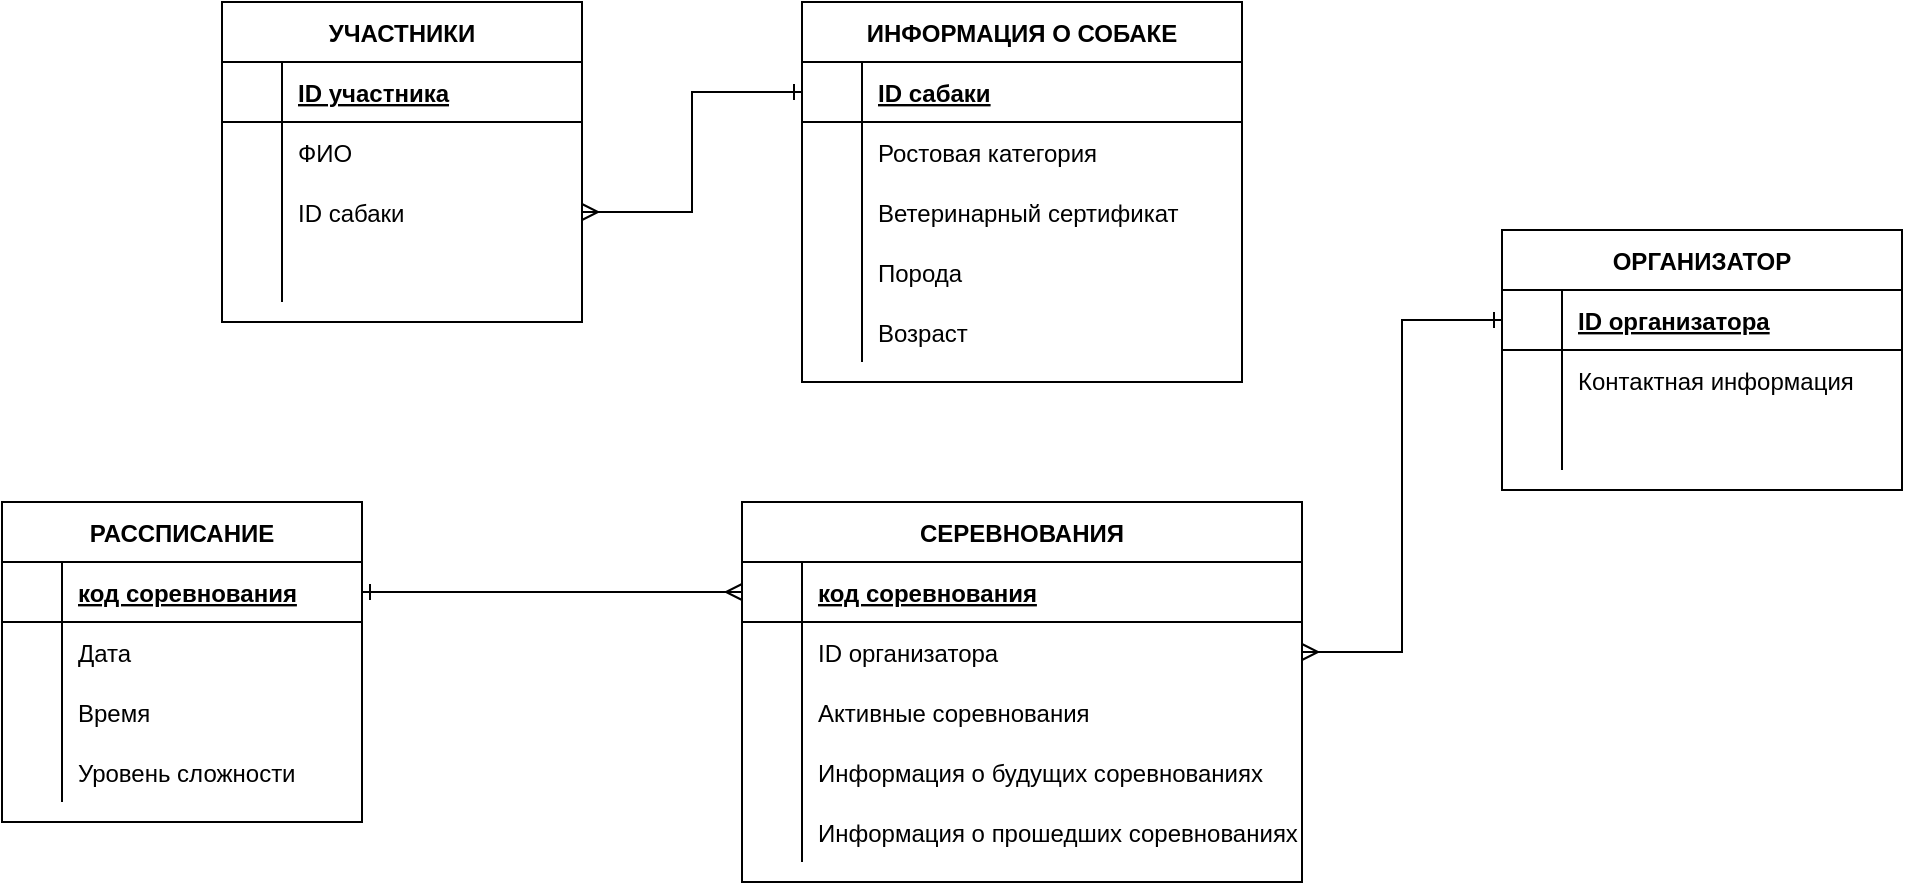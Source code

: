 <mxfile version="20.5.3" type="device"><diagram id="Q-kK3s-DiCCB6NKNDgcS" name="Страница 1"><mxGraphModel dx="1375" dy="794" grid="1" gridSize="10" guides="1" tooltips="1" connect="1" arrows="1" fold="1" page="1" pageScale="1" pageWidth="1169" pageHeight="827" math="0" shadow="0"><root><mxCell id="0"/><mxCell id="1" parent="0"/><mxCell id="-Y1L1V8oQwpPA1gMp5pF-1" value="УЧАСТНИКИ" style="shape=table;startSize=30;container=1;collapsible=1;childLayout=tableLayout;fixedRows=1;rowLines=0;fontStyle=1;align=center;resizeLast=1;" parent="1" vertex="1"><mxGeometry x="220" y="194" width="180" height="160" as="geometry"/></mxCell><mxCell id="-Y1L1V8oQwpPA1gMp5pF-2" value="" style="shape=tableRow;horizontal=0;startSize=0;swimlaneHead=0;swimlaneBody=0;fillColor=none;collapsible=0;dropTarget=0;points=[[0,0.5],[1,0.5]];portConstraint=eastwest;top=0;left=0;right=0;bottom=1;" parent="-Y1L1V8oQwpPA1gMp5pF-1" vertex="1"><mxGeometry y="30" width="180" height="30" as="geometry"/></mxCell><mxCell id="-Y1L1V8oQwpPA1gMp5pF-3" value="" style="shape=partialRectangle;connectable=0;fillColor=none;top=0;left=0;bottom=0;right=0;fontStyle=1;overflow=hidden;" parent="-Y1L1V8oQwpPA1gMp5pF-2" vertex="1"><mxGeometry width="30" height="30" as="geometry"><mxRectangle width="30" height="30" as="alternateBounds"/></mxGeometry></mxCell><mxCell id="-Y1L1V8oQwpPA1gMp5pF-4" value="ID участника" style="shape=partialRectangle;connectable=0;fillColor=none;top=0;left=0;bottom=0;right=0;align=left;spacingLeft=6;fontStyle=5;overflow=hidden;" parent="-Y1L1V8oQwpPA1gMp5pF-2" vertex="1"><mxGeometry x="30" width="150" height="30" as="geometry"><mxRectangle width="150" height="30" as="alternateBounds"/></mxGeometry></mxCell><mxCell id="-Y1L1V8oQwpPA1gMp5pF-5" value="" style="shape=tableRow;horizontal=0;startSize=0;swimlaneHead=0;swimlaneBody=0;fillColor=none;collapsible=0;dropTarget=0;points=[[0,0.5],[1,0.5]];portConstraint=eastwest;top=0;left=0;right=0;bottom=0;" parent="-Y1L1V8oQwpPA1gMp5pF-1" vertex="1"><mxGeometry y="60" width="180" height="30" as="geometry"/></mxCell><mxCell id="-Y1L1V8oQwpPA1gMp5pF-6" value="" style="shape=partialRectangle;connectable=0;fillColor=none;top=0;left=0;bottom=0;right=0;editable=1;overflow=hidden;" parent="-Y1L1V8oQwpPA1gMp5pF-5" vertex="1"><mxGeometry width="30" height="30" as="geometry"><mxRectangle width="30" height="30" as="alternateBounds"/></mxGeometry></mxCell><mxCell id="-Y1L1V8oQwpPA1gMp5pF-7" value="ФИО" style="shape=partialRectangle;connectable=0;fillColor=none;top=0;left=0;bottom=0;right=0;align=left;spacingLeft=6;overflow=hidden;" parent="-Y1L1V8oQwpPA1gMp5pF-5" vertex="1"><mxGeometry x="30" width="150" height="30" as="geometry"><mxRectangle width="150" height="30" as="alternateBounds"/></mxGeometry></mxCell><mxCell id="-Y1L1V8oQwpPA1gMp5pF-11" value="" style="shape=tableRow;horizontal=0;startSize=0;swimlaneHead=0;swimlaneBody=0;fillColor=none;collapsible=0;dropTarget=0;points=[[0,0.5],[1,0.5]];portConstraint=eastwest;top=0;left=0;right=0;bottom=0;" parent="-Y1L1V8oQwpPA1gMp5pF-1" vertex="1"><mxGeometry y="90" width="180" height="30" as="geometry"/></mxCell><mxCell id="-Y1L1V8oQwpPA1gMp5pF-12" value="" style="shape=partialRectangle;connectable=0;fillColor=none;top=0;left=0;bottom=0;right=0;editable=1;overflow=hidden;" parent="-Y1L1V8oQwpPA1gMp5pF-11" vertex="1"><mxGeometry width="30" height="30" as="geometry"><mxRectangle width="30" height="30" as="alternateBounds"/></mxGeometry></mxCell><mxCell id="-Y1L1V8oQwpPA1gMp5pF-13" value="ID сабаки" style="shape=partialRectangle;connectable=0;fillColor=none;top=0;left=0;bottom=0;right=0;align=left;spacingLeft=6;overflow=hidden;" parent="-Y1L1V8oQwpPA1gMp5pF-11" vertex="1"><mxGeometry x="30" width="150" height="30" as="geometry"><mxRectangle width="150" height="30" as="alternateBounds"/></mxGeometry></mxCell><mxCell id="-Y1L1V8oQwpPA1gMp5pF-27" style="shape=tableRow;horizontal=0;startSize=0;swimlaneHead=0;swimlaneBody=0;fillColor=none;collapsible=0;dropTarget=0;points=[[0,0.5],[1,0.5]];portConstraint=eastwest;top=0;left=0;right=0;bottom=0;" parent="-Y1L1V8oQwpPA1gMp5pF-1" vertex="1"><mxGeometry y="120" width="180" height="30" as="geometry"/></mxCell><mxCell id="-Y1L1V8oQwpPA1gMp5pF-28" style="shape=partialRectangle;connectable=0;fillColor=none;top=0;left=0;bottom=0;right=0;editable=1;overflow=hidden;" parent="-Y1L1V8oQwpPA1gMp5pF-27" vertex="1"><mxGeometry width="30" height="30" as="geometry"><mxRectangle width="30" height="30" as="alternateBounds"/></mxGeometry></mxCell><mxCell id="-Y1L1V8oQwpPA1gMp5pF-29" style="shape=partialRectangle;connectable=0;fillColor=none;top=0;left=0;bottom=0;right=0;align=left;spacingLeft=6;overflow=hidden;" parent="-Y1L1V8oQwpPA1gMp5pF-27" vertex="1"><mxGeometry x="30" width="150" height="30" as="geometry"><mxRectangle width="150" height="30" as="alternateBounds"/></mxGeometry></mxCell><mxCell id="-Y1L1V8oQwpPA1gMp5pF-14" value="ИНФОРМАЦИЯ О СОБАКЕ" style="shape=table;startSize=30;container=1;collapsible=1;childLayout=tableLayout;fixedRows=1;rowLines=0;fontStyle=1;align=center;resizeLast=1;" parent="1" vertex="1"><mxGeometry x="510" y="194" width="220" height="190" as="geometry"/></mxCell><mxCell id="-Y1L1V8oQwpPA1gMp5pF-15" value="" style="shape=tableRow;horizontal=0;startSize=0;swimlaneHead=0;swimlaneBody=0;fillColor=none;collapsible=0;dropTarget=0;points=[[0,0.5],[1,0.5]];portConstraint=eastwest;top=0;left=0;right=0;bottom=1;" parent="-Y1L1V8oQwpPA1gMp5pF-14" vertex="1"><mxGeometry y="30" width="220" height="30" as="geometry"/></mxCell><mxCell id="-Y1L1V8oQwpPA1gMp5pF-16" value="" style="shape=partialRectangle;connectable=0;fillColor=none;top=0;left=0;bottom=0;right=0;fontStyle=1;overflow=hidden;" parent="-Y1L1V8oQwpPA1gMp5pF-15" vertex="1"><mxGeometry width="30" height="30" as="geometry"><mxRectangle width="30" height="30" as="alternateBounds"/></mxGeometry></mxCell><mxCell id="-Y1L1V8oQwpPA1gMp5pF-17" value="ID сабаки" style="shape=partialRectangle;connectable=0;fillColor=none;top=0;left=0;bottom=0;right=0;align=left;spacingLeft=6;fontStyle=5;overflow=hidden;" parent="-Y1L1V8oQwpPA1gMp5pF-15" vertex="1"><mxGeometry x="30" width="190" height="30" as="geometry"><mxRectangle width="190" height="30" as="alternateBounds"/></mxGeometry></mxCell><mxCell id="-Y1L1V8oQwpPA1gMp5pF-18" value="" style="shape=tableRow;horizontal=0;startSize=0;swimlaneHead=0;swimlaneBody=0;fillColor=none;collapsible=0;dropTarget=0;points=[[0,0.5],[1,0.5]];portConstraint=eastwest;top=0;left=0;right=0;bottom=0;" parent="-Y1L1V8oQwpPA1gMp5pF-14" vertex="1"><mxGeometry y="60" width="220" height="30" as="geometry"/></mxCell><mxCell id="-Y1L1V8oQwpPA1gMp5pF-19" value="" style="shape=partialRectangle;connectable=0;fillColor=none;top=0;left=0;bottom=0;right=0;editable=1;overflow=hidden;" parent="-Y1L1V8oQwpPA1gMp5pF-18" vertex="1"><mxGeometry width="30" height="30" as="geometry"><mxRectangle width="30" height="30" as="alternateBounds"/></mxGeometry></mxCell><mxCell id="-Y1L1V8oQwpPA1gMp5pF-20" value="Ростовая категория" style="shape=partialRectangle;connectable=0;fillColor=none;top=0;left=0;bottom=0;right=0;align=left;spacingLeft=6;overflow=hidden;" parent="-Y1L1V8oQwpPA1gMp5pF-18" vertex="1"><mxGeometry x="30" width="190" height="30" as="geometry"><mxRectangle width="190" height="30" as="alternateBounds"/></mxGeometry></mxCell><mxCell id="-Y1L1V8oQwpPA1gMp5pF-21" value="" style="shape=tableRow;horizontal=0;startSize=0;swimlaneHead=0;swimlaneBody=0;fillColor=none;collapsible=0;dropTarget=0;points=[[0,0.5],[1,0.5]];portConstraint=eastwest;top=0;left=0;right=0;bottom=0;" parent="-Y1L1V8oQwpPA1gMp5pF-14" vertex="1"><mxGeometry y="90" width="220" height="30" as="geometry"/></mxCell><mxCell id="-Y1L1V8oQwpPA1gMp5pF-22" value="" style="shape=partialRectangle;connectable=0;fillColor=none;top=0;left=0;bottom=0;right=0;editable=1;overflow=hidden;" parent="-Y1L1V8oQwpPA1gMp5pF-21" vertex="1"><mxGeometry width="30" height="30" as="geometry"><mxRectangle width="30" height="30" as="alternateBounds"/></mxGeometry></mxCell><mxCell id="-Y1L1V8oQwpPA1gMp5pF-23" value="Ветеринарный сертификат" style="shape=partialRectangle;connectable=0;fillColor=none;top=0;left=0;bottom=0;right=0;align=left;spacingLeft=6;overflow=hidden;" parent="-Y1L1V8oQwpPA1gMp5pF-21" vertex="1"><mxGeometry x="30" width="190" height="30" as="geometry"><mxRectangle width="190" height="30" as="alternateBounds"/></mxGeometry></mxCell><mxCell id="-Y1L1V8oQwpPA1gMp5pF-24" value="" style="shape=tableRow;horizontal=0;startSize=0;swimlaneHead=0;swimlaneBody=0;fillColor=none;collapsible=0;dropTarget=0;points=[[0,0.5],[1,0.5]];portConstraint=eastwest;top=0;left=0;right=0;bottom=0;" parent="-Y1L1V8oQwpPA1gMp5pF-14" vertex="1"><mxGeometry y="120" width="220" height="30" as="geometry"/></mxCell><mxCell id="-Y1L1V8oQwpPA1gMp5pF-25" value="" style="shape=partialRectangle;connectable=0;fillColor=none;top=0;left=0;bottom=0;right=0;editable=1;overflow=hidden;" parent="-Y1L1V8oQwpPA1gMp5pF-24" vertex="1"><mxGeometry width="30" height="30" as="geometry"><mxRectangle width="30" height="30" as="alternateBounds"/></mxGeometry></mxCell><mxCell id="-Y1L1V8oQwpPA1gMp5pF-26" value="Порода" style="shape=partialRectangle;connectable=0;fillColor=none;top=0;left=0;bottom=0;right=0;align=left;spacingLeft=6;overflow=hidden;" parent="-Y1L1V8oQwpPA1gMp5pF-24" vertex="1"><mxGeometry x="30" width="190" height="30" as="geometry"><mxRectangle width="190" height="30" as="alternateBounds"/></mxGeometry></mxCell><mxCell id="-Y1L1V8oQwpPA1gMp5pF-72" style="shape=tableRow;horizontal=0;startSize=0;swimlaneHead=0;swimlaneBody=0;fillColor=none;collapsible=0;dropTarget=0;points=[[0,0.5],[1,0.5]];portConstraint=eastwest;top=0;left=0;right=0;bottom=0;" parent="-Y1L1V8oQwpPA1gMp5pF-14" vertex="1"><mxGeometry y="150" width="220" height="30" as="geometry"/></mxCell><mxCell id="-Y1L1V8oQwpPA1gMp5pF-73" style="shape=partialRectangle;connectable=0;fillColor=none;top=0;left=0;bottom=0;right=0;editable=1;overflow=hidden;" parent="-Y1L1V8oQwpPA1gMp5pF-72" vertex="1"><mxGeometry width="30" height="30" as="geometry"><mxRectangle width="30" height="30" as="alternateBounds"/></mxGeometry></mxCell><mxCell id="-Y1L1V8oQwpPA1gMp5pF-74" value="Возраст" style="shape=partialRectangle;connectable=0;fillColor=none;top=0;left=0;bottom=0;right=0;align=left;spacingLeft=6;overflow=hidden;" parent="-Y1L1V8oQwpPA1gMp5pF-72" vertex="1"><mxGeometry x="30" width="190" height="30" as="geometry"><mxRectangle width="190" height="30" as="alternateBounds"/></mxGeometry></mxCell><mxCell id="-Y1L1V8oQwpPA1gMp5pF-30" style="edgeStyle=orthogonalEdgeStyle;rounded=0;orthogonalLoop=1;jettySize=auto;html=1;exitX=0;exitY=0.5;exitDx=0;exitDy=0;entryX=1;entryY=0.5;entryDx=0;entryDy=0;startArrow=ERone;startFill=0;endArrow=ERmany;endFill=0;" parent="1" source="-Y1L1V8oQwpPA1gMp5pF-15" target="-Y1L1V8oQwpPA1gMp5pF-11" edge="1"><mxGeometry relative="1" as="geometry"/></mxCell><mxCell id="-Y1L1V8oQwpPA1gMp5pF-31" value="ОРГАНИЗАТОР" style="shape=table;startSize=30;container=1;collapsible=1;childLayout=tableLayout;fixedRows=1;rowLines=0;fontStyle=1;align=center;resizeLast=1;" parent="1" vertex="1"><mxGeometry x="860" y="308" width="200" height="130" as="geometry"/></mxCell><mxCell id="-Y1L1V8oQwpPA1gMp5pF-32" value="" style="shape=tableRow;horizontal=0;startSize=0;swimlaneHead=0;swimlaneBody=0;fillColor=none;collapsible=0;dropTarget=0;points=[[0,0.5],[1,0.5]];portConstraint=eastwest;top=0;left=0;right=0;bottom=1;" parent="-Y1L1V8oQwpPA1gMp5pF-31" vertex="1"><mxGeometry y="30" width="200" height="30" as="geometry"/></mxCell><mxCell id="-Y1L1V8oQwpPA1gMp5pF-33" value="" style="shape=partialRectangle;connectable=0;fillColor=none;top=0;left=0;bottom=0;right=0;fontStyle=1;overflow=hidden;" parent="-Y1L1V8oQwpPA1gMp5pF-32" vertex="1"><mxGeometry width="30" height="30" as="geometry"><mxRectangle width="30" height="30" as="alternateBounds"/></mxGeometry></mxCell><mxCell id="-Y1L1V8oQwpPA1gMp5pF-34" value="ID организатора" style="shape=partialRectangle;connectable=0;fillColor=none;top=0;left=0;bottom=0;right=0;align=left;spacingLeft=6;fontStyle=5;overflow=hidden;" parent="-Y1L1V8oQwpPA1gMp5pF-32" vertex="1"><mxGeometry x="30" width="170" height="30" as="geometry"><mxRectangle width="170" height="30" as="alternateBounds"/></mxGeometry></mxCell><mxCell id="-Y1L1V8oQwpPA1gMp5pF-35" value="" style="shape=tableRow;horizontal=0;startSize=0;swimlaneHead=0;swimlaneBody=0;fillColor=none;collapsible=0;dropTarget=0;points=[[0,0.5],[1,0.5]];portConstraint=eastwest;top=0;left=0;right=0;bottom=0;" parent="-Y1L1V8oQwpPA1gMp5pF-31" vertex="1"><mxGeometry y="60" width="200" height="30" as="geometry"/></mxCell><mxCell id="-Y1L1V8oQwpPA1gMp5pF-36" value="" style="shape=partialRectangle;connectable=0;fillColor=none;top=0;left=0;bottom=0;right=0;editable=1;overflow=hidden;" parent="-Y1L1V8oQwpPA1gMp5pF-35" vertex="1"><mxGeometry width="30" height="30" as="geometry"><mxRectangle width="30" height="30" as="alternateBounds"/></mxGeometry></mxCell><mxCell id="-Y1L1V8oQwpPA1gMp5pF-37" value="Контактная информация" style="shape=partialRectangle;connectable=0;fillColor=none;top=0;left=0;bottom=0;right=0;align=left;spacingLeft=6;overflow=hidden;" parent="-Y1L1V8oQwpPA1gMp5pF-35" vertex="1"><mxGeometry x="30" width="170" height="30" as="geometry"><mxRectangle width="170" height="30" as="alternateBounds"/></mxGeometry></mxCell><mxCell id="-Y1L1V8oQwpPA1gMp5pF-38" value="" style="shape=tableRow;horizontal=0;startSize=0;swimlaneHead=0;swimlaneBody=0;fillColor=none;collapsible=0;dropTarget=0;points=[[0,0.5],[1,0.5]];portConstraint=eastwest;top=0;left=0;right=0;bottom=0;" parent="-Y1L1V8oQwpPA1gMp5pF-31" vertex="1"><mxGeometry y="90" width="200" height="30" as="geometry"/></mxCell><mxCell id="-Y1L1V8oQwpPA1gMp5pF-39" value="" style="shape=partialRectangle;connectable=0;fillColor=none;top=0;left=0;bottom=0;right=0;editable=1;overflow=hidden;" parent="-Y1L1V8oQwpPA1gMp5pF-38" vertex="1"><mxGeometry width="30" height="30" as="geometry"><mxRectangle width="30" height="30" as="alternateBounds"/></mxGeometry></mxCell><mxCell id="-Y1L1V8oQwpPA1gMp5pF-40" value="" style="shape=partialRectangle;connectable=0;fillColor=none;top=0;left=0;bottom=0;right=0;align=left;spacingLeft=6;overflow=hidden;" parent="-Y1L1V8oQwpPA1gMp5pF-38" vertex="1"><mxGeometry x="30" width="170" height="30" as="geometry"><mxRectangle width="170" height="30" as="alternateBounds"/></mxGeometry></mxCell><mxCell id="-Y1L1V8oQwpPA1gMp5pF-44" value="СЕРЕВНОВАНИЯ" style="shape=table;startSize=30;container=1;collapsible=1;childLayout=tableLayout;fixedRows=1;rowLines=0;fontStyle=1;align=center;resizeLast=1;" parent="1" vertex="1"><mxGeometry x="480" y="444" width="280" height="190" as="geometry"/></mxCell><mxCell id="-Y1L1V8oQwpPA1gMp5pF-45" value="" style="shape=tableRow;horizontal=0;startSize=0;swimlaneHead=0;swimlaneBody=0;fillColor=none;collapsible=0;dropTarget=0;points=[[0,0.5],[1,0.5]];portConstraint=eastwest;top=0;left=0;right=0;bottom=1;" parent="-Y1L1V8oQwpPA1gMp5pF-44" vertex="1"><mxGeometry y="30" width="280" height="30" as="geometry"/></mxCell><mxCell id="-Y1L1V8oQwpPA1gMp5pF-46" value="" style="shape=partialRectangle;connectable=0;fillColor=none;top=0;left=0;bottom=0;right=0;fontStyle=1;overflow=hidden;" parent="-Y1L1V8oQwpPA1gMp5pF-45" vertex="1"><mxGeometry width="30" height="30" as="geometry"><mxRectangle width="30" height="30" as="alternateBounds"/></mxGeometry></mxCell><mxCell id="-Y1L1V8oQwpPA1gMp5pF-47" value="код соревнования" style="shape=partialRectangle;connectable=0;fillColor=none;top=0;left=0;bottom=0;right=0;align=left;spacingLeft=6;fontStyle=5;overflow=hidden;" parent="-Y1L1V8oQwpPA1gMp5pF-45" vertex="1"><mxGeometry x="30" width="250" height="30" as="geometry"><mxRectangle width="250" height="30" as="alternateBounds"/></mxGeometry></mxCell><mxCell id="06mgUG4wlBfJK4iHKBJ2-1" style="shape=tableRow;horizontal=0;startSize=0;swimlaneHead=0;swimlaneBody=0;fillColor=none;collapsible=0;dropTarget=0;points=[[0,0.5],[1,0.5]];portConstraint=eastwest;top=0;left=0;right=0;bottom=0;" vertex="1" parent="-Y1L1V8oQwpPA1gMp5pF-44"><mxGeometry y="60" width="280" height="30" as="geometry"/></mxCell><mxCell id="06mgUG4wlBfJK4iHKBJ2-2" style="shape=partialRectangle;connectable=0;fillColor=none;top=0;left=0;bottom=0;right=0;editable=1;overflow=hidden;" vertex="1" parent="06mgUG4wlBfJK4iHKBJ2-1"><mxGeometry width="30" height="30" as="geometry"><mxRectangle width="30" height="30" as="alternateBounds"/></mxGeometry></mxCell><mxCell id="06mgUG4wlBfJK4iHKBJ2-3" value="ID организатора" style="shape=partialRectangle;connectable=0;fillColor=none;top=0;left=0;bottom=0;right=0;align=left;spacingLeft=6;overflow=hidden;" vertex="1" parent="06mgUG4wlBfJK4iHKBJ2-1"><mxGeometry x="30" width="250" height="30" as="geometry"><mxRectangle width="250" height="30" as="alternateBounds"/></mxGeometry></mxCell><mxCell id="-Y1L1V8oQwpPA1gMp5pF-48" value="" style="shape=tableRow;horizontal=0;startSize=0;swimlaneHead=0;swimlaneBody=0;fillColor=none;collapsible=0;dropTarget=0;points=[[0,0.5],[1,0.5]];portConstraint=eastwest;top=0;left=0;right=0;bottom=0;" parent="-Y1L1V8oQwpPA1gMp5pF-44" vertex="1"><mxGeometry y="90" width="280" height="30" as="geometry"/></mxCell><mxCell id="-Y1L1V8oQwpPA1gMp5pF-49" value="" style="shape=partialRectangle;connectable=0;fillColor=none;top=0;left=0;bottom=0;right=0;editable=1;overflow=hidden;" parent="-Y1L1V8oQwpPA1gMp5pF-48" vertex="1"><mxGeometry width="30" height="30" as="geometry"><mxRectangle width="30" height="30" as="alternateBounds"/></mxGeometry></mxCell><mxCell id="-Y1L1V8oQwpPA1gMp5pF-50" value="Активные соревнования" style="shape=partialRectangle;connectable=0;fillColor=none;top=0;left=0;bottom=0;right=0;align=left;spacingLeft=6;overflow=hidden;" parent="-Y1L1V8oQwpPA1gMp5pF-48" vertex="1"><mxGeometry x="30" width="250" height="30" as="geometry"><mxRectangle width="250" height="30" as="alternateBounds"/></mxGeometry></mxCell><mxCell id="-Y1L1V8oQwpPA1gMp5pF-51" value="" style="shape=tableRow;horizontal=0;startSize=0;swimlaneHead=0;swimlaneBody=0;fillColor=none;collapsible=0;dropTarget=0;points=[[0,0.5],[1,0.5]];portConstraint=eastwest;top=0;left=0;right=0;bottom=0;" parent="-Y1L1V8oQwpPA1gMp5pF-44" vertex="1"><mxGeometry y="120" width="280" height="30" as="geometry"/></mxCell><mxCell id="-Y1L1V8oQwpPA1gMp5pF-52" value="" style="shape=partialRectangle;connectable=0;fillColor=none;top=0;left=0;bottom=0;right=0;editable=1;overflow=hidden;" parent="-Y1L1V8oQwpPA1gMp5pF-51" vertex="1"><mxGeometry width="30" height="30" as="geometry"><mxRectangle width="30" height="30" as="alternateBounds"/></mxGeometry></mxCell><mxCell id="-Y1L1V8oQwpPA1gMp5pF-53" value="Информация о будущих соревнованиях" style="shape=partialRectangle;connectable=0;fillColor=none;top=0;left=0;bottom=0;right=0;align=left;spacingLeft=6;overflow=hidden;" parent="-Y1L1V8oQwpPA1gMp5pF-51" vertex="1"><mxGeometry x="30" width="250" height="30" as="geometry"><mxRectangle width="250" height="30" as="alternateBounds"/></mxGeometry></mxCell><mxCell id="-Y1L1V8oQwpPA1gMp5pF-54" value="" style="shape=tableRow;horizontal=0;startSize=0;swimlaneHead=0;swimlaneBody=0;fillColor=none;collapsible=0;dropTarget=0;points=[[0,0.5],[1,0.5]];portConstraint=eastwest;top=0;left=0;right=0;bottom=0;" parent="-Y1L1V8oQwpPA1gMp5pF-44" vertex="1"><mxGeometry y="150" width="280" height="30" as="geometry"/></mxCell><mxCell id="-Y1L1V8oQwpPA1gMp5pF-55" value="" style="shape=partialRectangle;connectable=0;fillColor=none;top=0;left=0;bottom=0;right=0;editable=1;overflow=hidden;" parent="-Y1L1V8oQwpPA1gMp5pF-54" vertex="1"><mxGeometry width="30" height="30" as="geometry"><mxRectangle width="30" height="30" as="alternateBounds"/></mxGeometry></mxCell><mxCell id="-Y1L1V8oQwpPA1gMp5pF-56" value="Информация о прошедших соревнованиях" style="shape=partialRectangle;connectable=0;fillColor=none;top=0;left=0;bottom=0;right=0;align=left;spacingLeft=6;overflow=hidden;" parent="-Y1L1V8oQwpPA1gMp5pF-54" vertex="1"><mxGeometry x="30" width="250" height="30" as="geometry"><mxRectangle width="250" height="30" as="alternateBounds"/></mxGeometry></mxCell><mxCell id="-Y1L1V8oQwpPA1gMp5pF-57" value="РАССПИСАНИЕ" style="shape=table;startSize=30;container=1;collapsible=1;childLayout=tableLayout;fixedRows=1;rowLines=0;fontStyle=1;align=center;resizeLast=1;" parent="1" vertex="1"><mxGeometry x="110" y="444" width="180" height="160" as="geometry"/></mxCell><mxCell id="-Y1L1V8oQwpPA1gMp5pF-58" value="" style="shape=tableRow;horizontal=0;startSize=0;swimlaneHead=0;swimlaneBody=0;fillColor=none;collapsible=0;dropTarget=0;points=[[0,0.5],[1,0.5]];portConstraint=eastwest;top=0;left=0;right=0;bottom=1;" parent="-Y1L1V8oQwpPA1gMp5pF-57" vertex="1"><mxGeometry y="30" width="180" height="30" as="geometry"/></mxCell><mxCell id="-Y1L1V8oQwpPA1gMp5pF-59" value="" style="shape=partialRectangle;connectable=0;fillColor=none;top=0;left=0;bottom=0;right=0;fontStyle=1;overflow=hidden;" parent="-Y1L1V8oQwpPA1gMp5pF-58" vertex="1"><mxGeometry width="30" height="30" as="geometry"><mxRectangle width="30" height="30" as="alternateBounds"/></mxGeometry></mxCell><mxCell id="-Y1L1V8oQwpPA1gMp5pF-60" value="код соревнования" style="shape=partialRectangle;connectable=0;fillColor=none;top=0;left=0;bottom=0;right=0;align=left;spacingLeft=6;fontStyle=5;overflow=hidden;" parent="-Y1L1V8oQwpPA1gMp5pF-58" vertex="1"><mxGeometry x="30" width="150" height="30" as="geometry"><mxRectangle width="150" height="30" as="alternateBounds"/></mxGeometry></mxCell><mxCell id="-Y1L1V8oQwpPA1gMp5pF-61" value="" style="shape=tableRow;horizontal=0;startSize=0;swimlaneHead=0;swimlaneBody=0;fillColor=none;collapsible=0;dropTarget=0;points=[[0,0.5],[1,0.5]];portConstraint=eastwest;top=0;left=0;right=0;bottom=0;" parent="-Y1L1V8oQwpPA1gMp5pF-57" vertex="1"><mxGeometry y="60" width="180" height="30" as="geometry"/></mxCell><mxCell id="-Y1L1V8oQwpPA1gMp5pF-62" value="" style="shape=partialRectangle;connectable=0;fillColor=none;top=0;left=0;bottom=0;right=0;editable=1;overflow=hidden;" parent="-Y1L1V8oQwpPA1gMp5pF-61" vertex="1"><mxGeometry width="30" height="30" as="geometry"><mxRectangle width="30" height="30" as="alternateBounds"/></mxGeometry></mxCell><mxCell id="-Y1L1V8oQwpPA1gMp5pF-63" value="Дата" style="shape=partialRectangle;connectable=0;fillColor=none;top=0;left=0;bottom=0;right=0;align=left;spacingLeft=6;overflow=hidden;" parent="-Y1L1V8oQwpPA1gMp5pF-61" vertex="1"><mxGeometry x="30" width="150" height="30" as="geometry"><mxRectangle width="150" height="30" as="alternateBounds"/></mxGeometry></mxCell><mxCell id="-Y1L1V8oQwpPA1gMp5pF-64" value="" style="shape=tableRow;horizontal=0;startSize=0;swimlaneHead=0;swimlaneBody=0;fillColor=none;collapsible=0;dropTarget=0;points=[[0,0.5],[1,0.5]];portConstraint=eastwest;top=0;left=0;right=0;bottom=0;" parent="-Y1L1V8oQwpPA1gMp5pF-57" vertex="1"><mxGeometry y="90" width="180" height="30" as="geometry"/></mxCell><mxCell id="-Y1L1V8oQwpPA1gMp5pF-65" value="" style="shape=partialRectangle;connectable=0;fillColor=none;top=0;left=0;bottom=0;right=0;editable=1;overflow=hidden;" parent="-Y1L1V8oQwpPA1gMp5pF-64" vertex="1"><mxGeometry width="30" height="30" as="geometry"><mxRectangle width="30" height="30" as="alternateBounds"/></mxGeometry></mxCell><mxCell id="-Y1L1V8oQwpPA1gMp5pF-66" value="Время" style="shape=partialRectangle;connectable=0;fillColor=none;top=0;left=0;bottom=0;right=0;align=left;spacingLeft=6;overflow=hidden;" parent="-Y1L1V8oQwpPA1gMp5pF-64" vertex="1"><mxGeometry x="30" width="150" height="30" as="geometry"><mxRectangle width="150" height="30" as="alternateBounds"/></mxGeometry></mxCell><mxCell id="-Y1L1V8oQwpPA1gMp5pF-67" value="" style="shape=tableRow;horizontal=0;startSize=0;swimlaneHead=0;swimlaneBody=0;fillColor=none;collapsible=0;dropTarget=0;points=[[0,0.5],[1,0.5]];portConstraint=eastwest;top=0;left=0;right=0;bottom=0;" parent="-Y1L1V8oQwpPA1gMp5pF-57" vertex="1"><mxGeometry y="120" width="180" height="30" as="geometry"/></mxCell><mxCell id="-Y1L1V8oQwpPA1gMp5pF-68" value="" style="shape=partialRectangle;connectable=0;fillColor=none;top=0;left=0;bottom=0;right=0;editable=1;overflow=hidden;" parent="-Y1L1V8oQwpPA1gMp5pF-67" vertex="1"><mxGeometry width="30" height="30" as="geometry"><mxRectangle width="30" height="30" as="alternateBounds"/></mxGeometry></mxCell><mxCell id="-Y1L1V8oQwpPA1gMp5pF-69" value="Уровень сложности" style="shape=partialRectangle;connectable=0;fillColor=none;top=0;left=0;bottom=0;right=0;align=left;spacingLeft=6;overflow=hidden;" parent="-Y1L1V8oQwpPA1gMp5pF-67" vertex="1"><mxGeometry x="30" width="150" height="30" as="geometry"><mxRectangle width="150" height="30" as="alternateBounds"/></mxGeometry></mxCell><mxCell id="-Y1L1V8oQwpPA1gMp5pF-70" style="edgeStyle=orthogonalEdgeStyle;rounded=0;orthogonalLoop=1;jettySize=auto;html=1;exitX=1;exitY=0.5;exitDx=0;exitDy=0;entryX=0;entryY=0.5;entryDx=0;entryDy=0;startArrow=ERone;startFill=0;endArrow=ERmany;endFill=0;" parent="1" source="-Y1L1V8oQwpPA1gMp5pF-58" target="-Y1L1V8oQwpPA1gMp5pF-45" edge="1"><mxGeometry relative="1" as="geometry"/></mxCell><mxCell id="06mgUG4wlBfJK4iHKBJ2-4" style="edgeStyle=orthogonalEdgeStyle;rounded=0;orthogonalLoop=1;jettySize=auto;html=1;exitX=0;exitY=0.5;exitDx=0;exitDy=0;entryX=1;entryY=0.5;entryDx=0;entryDy=0;startArrow=ERone;startFill=0;endArrow=ERmany;endFill=0;" edge="1" parent="1" source="-Y1L1V8oQwpPA1gMp5pF-32" target="06mgUG4wlBfJK4iHKBJ2-1"><mxGeometry relative="1" as="geometry"/></mxCell></root></mxGraphModel></diagram></mxfile>